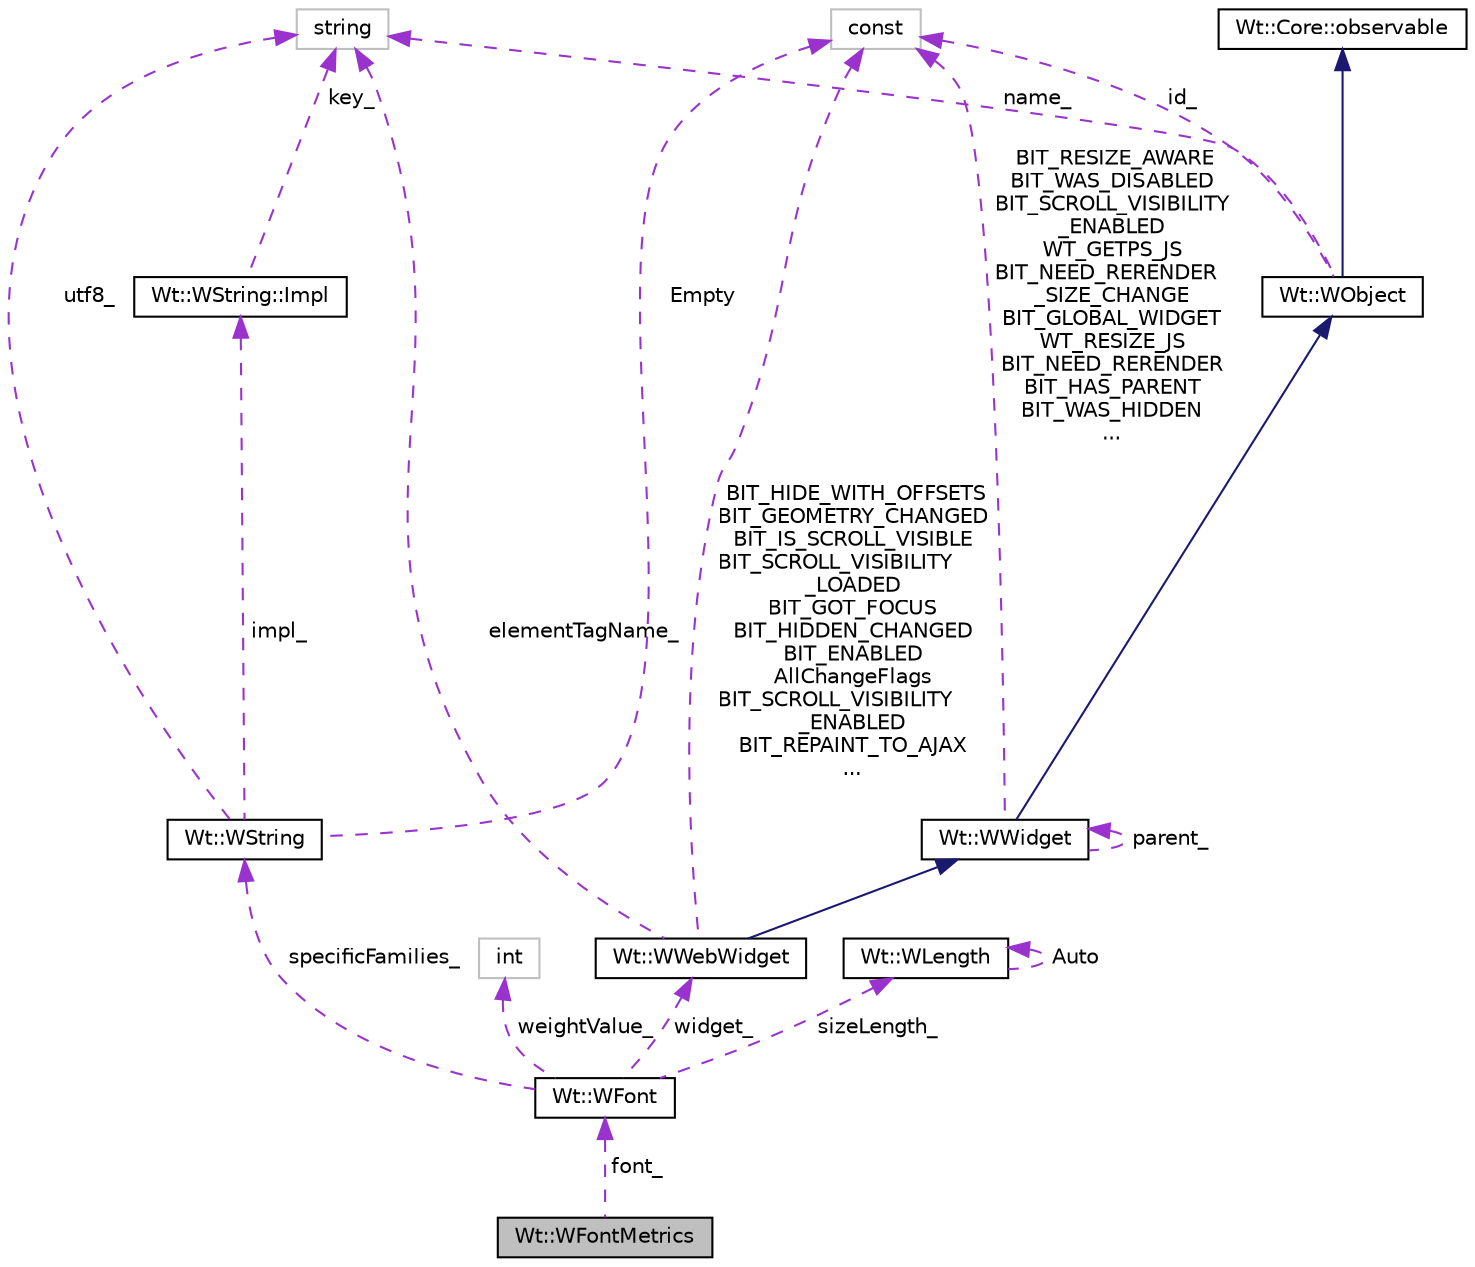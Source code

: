 digraph "Wt::WFontMetrics"
{
 // LATEX_PDF_SIZE
  edge [fontname="Helvetica",fontsize="10",labelfontname="Helvetica",labelfontsize="10"];
  node [fontname="Helvetica",fontsize="10",shape=record];
  Node1 [label="Wt::WFontMetrics",height=0.2,width=0.4,color="black", fillcolor="grey75", style="filled", fontcolor="black",tooltip="A value class that describes font metrics for a font."];
  Node2 -> Node1 [dir="back",color="darkorchid3",fontsize="10",style="dashed",label=" font_" ,fontname="Helvetica"];
  Node2 [label="Wt::WFont",height=0.2,width=0.4,color="black", fillcolor="white", style="filled",URL="$classWt_1_1WFont.html",tooltip="A value class that describes a font."];
  Node3 -> Node2 [dir="back",color="darkorchid3",fontsize="10",style="dashed",label=" specificFamilies_" ,fontname="Helvetica"];
  Node3 [label="Wt::WString",height=0.2,width=0.4,color="black", fillcolor="white", style="filled",URL="$classWt_1_1WString.html",tooltip="A value class which describes a locale-aware unicode string."];
  Node4 -> Node3 [dir="back",color="darkorchid3",fontsize="10",style="dashed",label=" impl_" ,fontname="Helvetica"];
  Node4 [label="Wt::WString::Impl",height=0.2,width=0.4,color="black", fillcolor="white", style="filled",URL="$structWt_1_1WString_1_1Impl.html",tooltip=" "];
  Node5 -> Node4 [dir="back",color="darkorchid3",fontsize="10",style="dashed",label=" key_" ,fontname="Helvetica"];
  Node5 [label="string",height=0.2,width=0.4,color="grey75", fillcolor="white", style="filled",tooltip=" "];
  Node5 -> Node3 [dir="back",color="darkorchid3",fontsize="10",style="dashed",label=" utf8_" ,fontname="Helvetica"];
  Node6 -> Node3 [dir="back",color="darkorchid3",fontsize="10",style="dashed",label=" Empty" ,fontname="Helvetica"];
  Node6 [label="const",height=0.2,width=0.4,color="grey75", fillcolor="white", style="filled",tooltip=" "];
  Node7 -> Node2 [dir="back",color="darkorchid3",fontsize="10",style="dashed",label=" weightValue_" ,fontname="Helvetica"];
  Node7 [label="int",height=0.2,width=0.4,color="grey75", fillcolor="white", style="filled",tooltip=" "];
  Node8 -> Node2 [dir="back",color="darkorchid3",fontsize="10",style="dashed",label=" widget_" ,fontname="Helvetica"];
  Node8 [label="Wt::WWebWidget",height=0.2,width=0.4,color="black", fillcolor="white", style="filled",URL="$classWt_1_1WWebWidget.html",tooltip="A base class for widgets with an HTML counterpart."];
  Node9 -> Node8 [dir="back",color="midnightblue",fontsize="10",style="solid",fontname="Helvetica"];
  Node9 [label="Wt::WWidget",height=0.2,width=0.4,color="black", fillcolor="white", style="filled",URL="$classWt_1_1WWidget.html",tooltip="The abstract base class for a user-interface component."];
  Node10 -> Node9 [dir="back",color="midnightblue",fontsize="10",style="solid",fontname="Helvetica"];
  Node10 [label="Wt::WObject",height=0.2,width=0.4,color="black", fillcolor="white", style="filled",URL="$classWt_1_1WObject.html",tooltip="A base class for objects that participate in the signal/slot system."];
  Node11 -> Node10 [dir="back",color="midnightblue",fontsize="10",style="solid",fontname="Helvetica"];
  Node11 [label="Wt::Core::observable",height=0.2,width=0.4,color="black", fillcolor="white", style="filled",URL="$classWt_1_1Core_1_1observable.html",tooltip="A base class for objects whose life-time can be tracked."];
  Node5 -> Node10 [dir="back",color="darkorchid3",fontsize="10",style="dashed",label=" name_" ,fontname="Helvetica"];
  Node6 -> Node10 [dir="back",color="darkorchid3",fontsize="10",style="dashed",label=" id_" ,fontname="Helvetica"];
  Node9 -> Node9 [dir="back",color="darkorchid3",fontsize="10",style="dashed",label=" parent_" ,fontname="Helvetica"];
  Node6 -> Node9 [dir="back",color="darkorchid3",fontsize="10",style="dashed",label=" BIT_RESIZE_AWARE\nBIT_WAS_DISABLED\nBIT_SCROLL_VISIBILITY\l_ENABLED\nWT_GETPS_JS\nBIT_NEED_RERENDER\l_SIZE_CHANGE\nBIT_GLOBAL_WIDGET\nWT_RESIZE_JS\nBIT_NEED_RERENDER\nBIT_HAS_PARENT\nBIT_WAS_HIDDEN\n..." ,fontname="Helvetica"];
  Node5 -> Node8 [dir="back",color="darkorchid3",fontsize="10",style="dashed",label=" elementTagName_" ,fontname="Helvetica"];
  Node6 -> Node8 [dir="back",color="darkorchid3",fontsize="10",style="dashed",label=" BIT_HIDE_WITH_OFFSETS\nBIT_GEOMETRY_CHANGED\nBIT_IS_SCROLL_VISIBLE\nBIT_SCROLL_VISIBILITY\l_LOADED\nBIT_GOT_FOCUS\nBIT_HIDDEN_CHANGED\nBIT_ENABLED\nAllChangeFlags\nBIT_SCROLL_VISIBILITY\l_ENABLED\nBIT_REPAINT_TO_AJAX\n..." ,fontname="Helvetica"];
  Node12 -> Node2 [dir="back",color="darkorchid3",fontsize="10",style="dashed",label=" sizeLength_" ,fontname="Helvetica"];
  Node12 [label="Wt::WLength",height=0.2,width=0.4,color="black", fillcolor="white", style="filled",URL="$classWt_1_1WLength.html",tooltip="A value class that describes a CSS length."];
  Node12 -> Node12 [dir="back",color="darkorchid3",fontsize="10",style="dashed",label=" Auto" ,fontname="Helvetica"];
}

